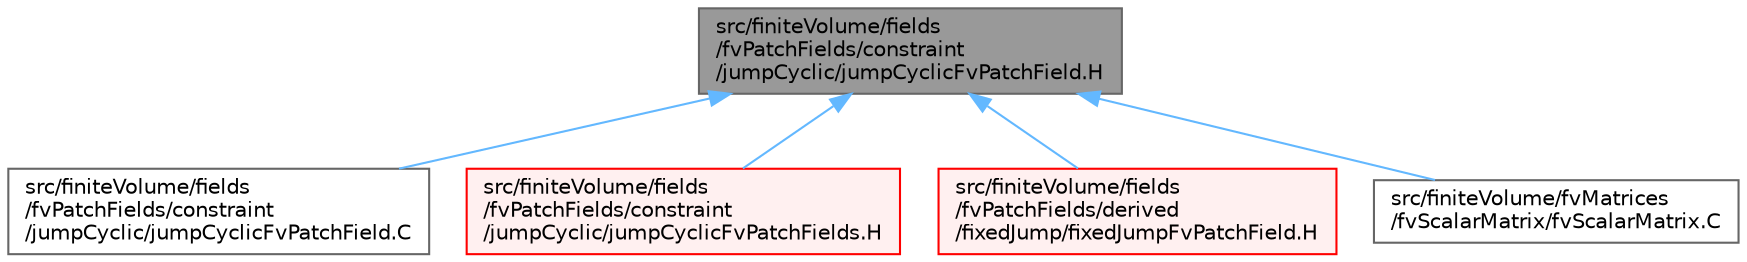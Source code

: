 digraph "src/finiteVolume/fields/fvPatchFields/constraint/jumpCyclic/jumpCyclicFvPatchField.H"
{
 // LATEX_PDF_SIZE
  bgcolor="transparent";
  edge [fontname=Helvetica,fontsize=10,labelfontname=Helvetica,labelfontsize=10];
  node [fontname=Helvetica,fontsize=10,shape=box,height=0.2,width=0.4];
  Node1 [id="Node000001",label="src/finiteVolume/fields\l/fvPatchFields/constraint\l/jumpCyclic/jumpCyclicFvPatchField.H",height=0.2,width=0.4,color="gray40", fillcolor="grey60", style="filled", fontcolor="black",tooltip=" "];
  Node1 -> Node2 [id="edge1_Node000001_Node000002",dir="back",color="steelblue1",style="solid",tooltip=" "];
  Node2 [id="Node000002",label="src/finiteVolume/fields\l/fvPatchFields/constraint\l/jumpCyclic/jumpCyclicFvPatchField.C",height=0.2,width=0.4,color="grey40", fillcolor="white", style="filled",URL="$jumpCyclicFvPatchField_8C.html",tooltip=" "];
  Node1 -> Node3 [id="edge2_Node000001_Node000003",dir="back",color="steelblue1",style="solid",tooltip=" "];
  Node3 [id="Node000003",label="src/finiteVolume/fields\l/fvPatchFields/constraint\l/jumpCyclic/jumpCyclicFvPatchFields.H",height=0.2,width=0.4,color="red", fillcolor="#FFF0F0", style="filled",URL="$jumpCyclicFvPatchFields_8H.html",tooltip=" "];
  Node1 -> Node5 [id="edge3_Node000001_Node000005",dir="back",color="steelblue1",style="solid",tooltip=" "];
  Node5 [id="Node000005",label="src/finiteVolume/fields\l/fvPatchFields/derived\l/fixedJump/fixedJumpFvPatchField.H",height=0.2,width=0.4,color="red", fillcolor="#FFF0F0", style="filled",URL="$fixedJumpFvPatchField_8H.html",tooltip=" "];
  Node1 -> Node24 [id="edge4_Node000001_Node000024",dir="back",color="steelblue1",style="solid",tooltip=" "];
  Node24 [id="Node000024",label="src/finiteVolume/fvMatrices\l/fvScalarMatrix/fvScalarMatrix.C",height=0.2,width=0.4,color="grey40", fillcolor="white", style="filled",URL="$fvScalarMatrix_8C.html",tooltip=" "];
}
